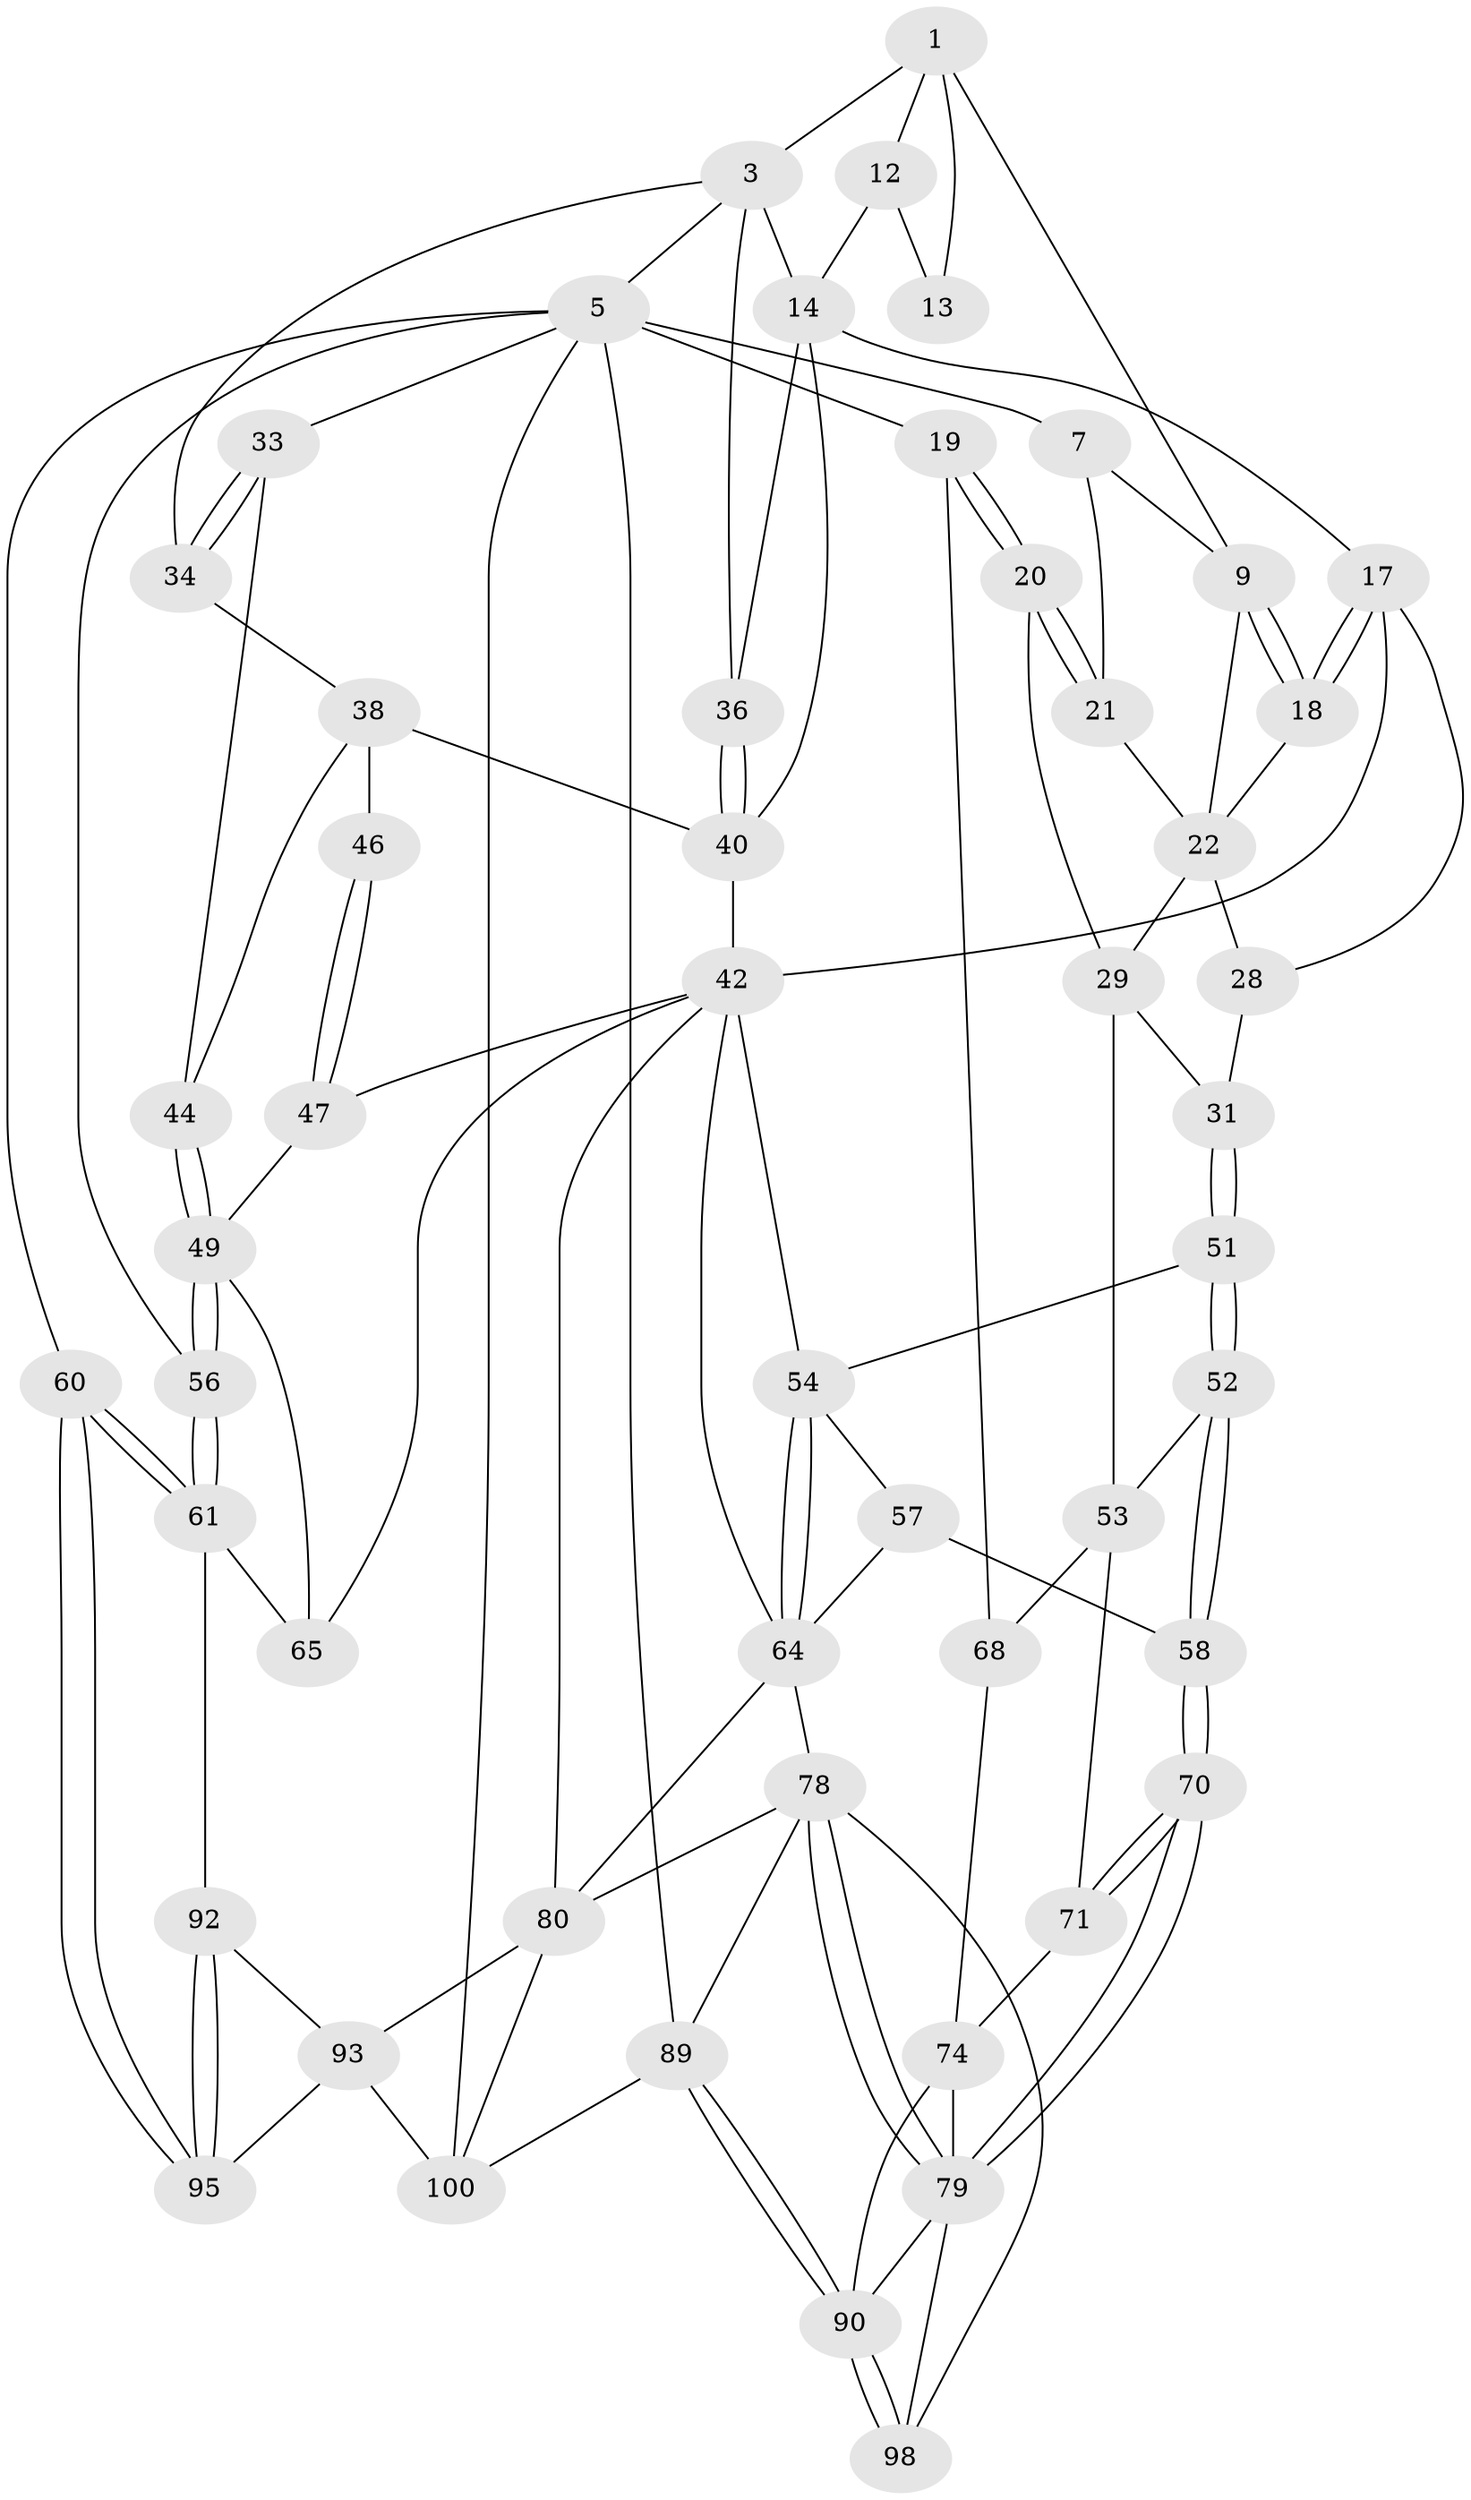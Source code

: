 // original degree distribution, {3: 0.028846153846153848, 4: 0.21153846153846154, 5: 0.5480769230769231, 6: 0.21153846153846154}
// Generated by graph-tools (version 1.1) at 2025/28/03/15/25 16:28:05]
// undirected, 52 vertices, 119 edges
graph export_dot {
graph [start="1"]
  node [color=gray90,style=filled];
  1 [pos="+0.3729656017225208+0",super="+8+2"];
  3 [pos="+0.953862728498354+0",super="+4"];
  5 [pos="+1+0",super="+32+59+6"];
  7 [pos="+0.22482069493681364+0",super="+11"];
  9 [pos="+0.3715574214180399+0.14834591672523664",super="+10"];
  12 [pos="+0.560037395201538+0.08118254157291604",super="+15"];
  13 [pos="+0.41832998280262096+0.05750083917632337"];
  14 [pos="+0.5952316719100378+0.19752599106540258",super="+16"];
  17 [pos="+0.4782956837751379+0.3202070721649004",super="+27"];
  18 [pos="+0.3786011556022098+0.1685833326766219"];
  19 [pos="+0+0.25235127150331554"];
  20 [pos="+0+0.2614382093486734"];
  21 [pos="+0.11998607374496958+0.15461305335133235"];
  22 [pos="+0.24603502669720412+0.2748467536099511",super="+23"];
  28 [pos="+0.2793307988664972+0.32317132330968723"];
  29 [pos="+0.1887435528019353+0.30627889842066913",super="+30"];
  31 [pos="+0.21498860358123237+0.4102600544742406"];
  33 [pos="+0.9141541922788534+0.3645066025370818"];
  34 [pos="+0.8206208812581741+0.3239833672250691"];
  36 [pos="+0.7055671628693095+0.3150319890252762"];
  38 [pos="+0.7655295249706526+0.37607232121781714",super="+39+45"];
  40 [pos="+0.7203044848902564+0.3501597269529051",super="+41"];
  42 [pos="+0.6812818866034318+0.4167779720364251",super="+43+48"];
  44 [pos="+0.8968153704461082+0.4112982431716122"];
  46 [pos="+0.7556972478355416+0.4080232939284249"];
  47 [pos="+0.731509885646864+0.47621753262739813"];
  49 [pos="+0.8735978554108328+0.5178793901762533",super="+50"];
  51 [pos="+0.20751258522802982+0.43430839619575234"];
  52 [pos="+0.17476845360421384+0.4480130013930047"];
  53 [pos="+0.12438170940353904+0.45308723322174177",super="+67"];
  54 [pos="+0.4614046938359087+0.4237807199246814",super="+55"];
  56 [pos="+1+0.5232761741914665"];
  57 [pos="+0.2748701848585716+0.5821678125750661"];
  58 [pos="+0.24045048293983076+0.5777519536277586"];
  60 [pos="+1+1"];
  61 [pos="+1+0.6540993959577941",super="+84"];
  64 [pos="+0.4792945339341759+0.48248311671768646",super="+72"];
  65 [pos="+0.8289779324597569+0.6156741517706533"];
  68 [pos="+0+0.5426969976730565",super="+69"];
  70 [pos="+0.11836344445929323+0.6361891017427926"];
  71 [pos="+0.11800752268157495+0.6360065883894696",super="+75"];
  74 [pos="+0.014888344051085628+0.5867993372663298",super="+76"];
  78 [pos="+0.2154096911899876+0.7430470836877635",super="+86"];
  79 [pos="+0.18675103052192843+0.7204431452528619",super="+88"];
  80 [pos="+0.593939766017104+0.7350227965732203",super="+83+81"];
  89 [pos="+0+1",super="+104"];
  90 [pos="+0+0.8811643599612452",super="+91"];
  92 [pos="+0.9196819635192933+0.7493892890468457"];
  93 [pos="+0.8020400878082105+0.8395673453942175",super="+102+94"];
  95 [pos="+0.9940989469448834+0.8914190214356994"];
  98 [pos="+0.1257288985968567+0.891985054155299"];
  100 [pos="+0.5899399698884269+1",super="+101+103"];
  1 -- 13;
  1 -- 9;
  1 -- 3;
  1 -- 12;
  3 -- 14 [weight=2];
  3 -- 34;
  3 -- 36;
  3 -- 5;
  5 -- 56;
  5 -- 33;
  5 -- 89 [weight=2];
  5 -- 60;
  5 -- 19;
  5 -- 7;
  5 -- 100;
  7 -- 9;
  7 -- 21;
  9 -- 18;
  9 -- 18;
  9 -- 22;
  12 -- 13 [weight=2];
  12 -- 14;
  14 -- 17;
  14 -- 36;
  14 -- 40;
  17 -- 18;
  17 -- 18;
  17 -- 42;
  17 -- 28;
  18 -- 22;
  19 -- 20;
  19 -- 20;
  19 -- 68;
  20 -- 21;
  20 -- 21;
  20 -- 29;
  21 -- 22;
  22 -- 29;
  22 -- 28;
  28 -- 31;
  29 -- 31;
  29 -- 53;
  31 -- 51;
  31 -- 51;
  33 -- 34;
  33 -- 34;
  33 -- 44;
  34 -- 38;
  36 -- 40;
  36 -- 40;
  38 -- 40;
  38 -- 46 [weight=2];
  38 -- 44;
  40 -- 42;
  42 -- 54;
  42 -- 64;
  42 -- 65;
  42 -- 80 [weight=2];
  42 -- 47;
  44 -- 49;
  44 -- 49;
  46 -- 47;
  46 -- 47;
  47 -- 49;
  49 -- 56;
  49 -- 56;
  49 -- 65;
  51 -- 52;
  51 -- 52;
  51 -- 54;
  52 -- 53;
  52 -- 58;
  52 -- 58;
  53 -- 68;
  53 -- 71;
  54 -- 64;
  54 -- 64;
  54 -- 57;
  56 -- 61;
  56 -- 61;
  57 -- 58;
  57 -- 64;
  58 -- 70;
  58 -- 70;
  60 -- 61;
  60 -- 61;
  60 -- 95;
  60 -- 95;
  61 -- 65;
  61 -- 92;
  64 -- 80;
  64 -- 78;
  68 -- 74;
  70 -- 71;
  70 -- 71;
  70 -- 79;
  70 -- 79;
  71 -- 74 [weight=2];
  74 -- 90;
  74 -- 79;
  78 -- 79;
  78 -- 79;
  78 -- 80;
  78 -- 89;
  78 -- 98;
  79 -- 98;
  79 -- 90;
  80 -- 93;
  80 -- 100;
  89 -- 90;
  89 -- 90;
  89 -- 100;
  90 -- 98;
  90 -- 98;
  92 -- 93;
  92 -- 95;
  92 -- 95;
  93 -- 95;
  93 -- 100 [weight=2];
}

